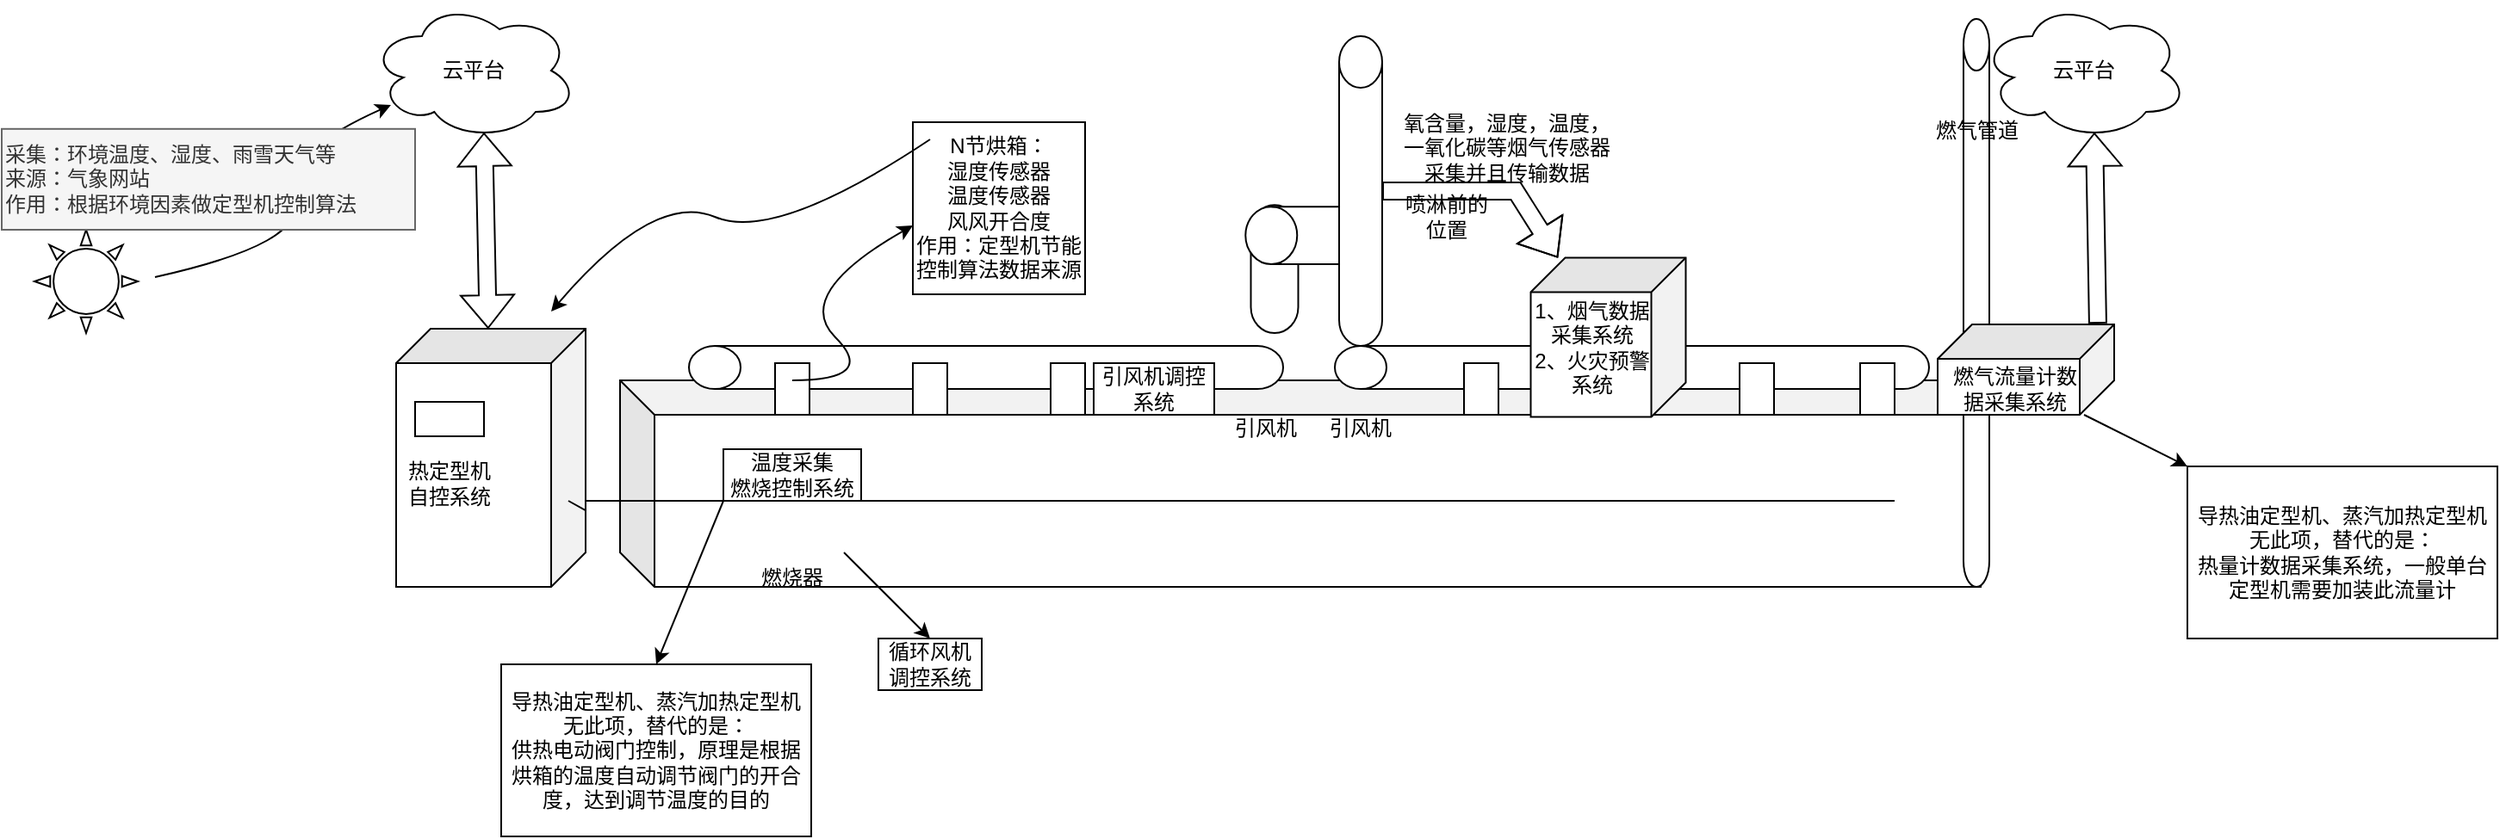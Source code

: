 <mxfile version="20.1.2" type="github">
  <diagram id="Z0qa_OmY6vLXS2NNbrc9" name="Page-1">
    <mxGraphModel dx="2485" dy="839" grid="1" gridSize="10" guides="1" tooltips="1" connect="1" arrows="1" fold="1" page="1" pageScale="1" pageWidth="850" pageHeight="1100" math="0" shadow="0">
      <root>
        <mxCell id="0" />
        <mxCell id="1" parent="0" />
        <mxCell id="I84aqrfULUkoFMGQsXus-1" value="" style="shape=cylinder3;whiteSpace=wrap;html=1;boundedLbl=1;backgroundOutline=1;size=15;rotation=0;" vertex="1" parent="1">
          <mxGeometry x="446.25" y="168.12" width="27.5" height="74.38" as="geometry" />
        </mxCell>
        <mxCell id="I84aqrfULUkoFMGQsXus-2" value="" style="shape=cube;whiteSpace=wrap;html=1;boundedLbl=1;backgroundOutline=1;darkOpacity=0.05;darkOpacity2=0.1;rotation=0;" vertex="1" parent="1">
          <mxGeometry x="80" y="270" width="790" height="120" as="geometry" />
        </mxCell>
        <mxCell id="I84aqrfULUkoFMGQsXus-3" value="" style="shape=image;html=1;verticalAlign=top;verticalLabelPosition=bottom;labelBackgroundColor=#ffffff;imageAspect=0;aspect=fixed;image=https://cdn1.iconfinder.com/data/icons/electronics-glyph-24/24/hair_dryer_blow_dryer_hair_heater_hair_styling_salon_electricals-128.png;rotation=-180;" vertex="1" parent="1">
          <mxGeometry x="160" y="340" width="40" height="40" as="geometry" />
        </mxCell>
        <mxCell id="I84aqrfULUkoFMGQsXus-4" value="" style="shape=image;html=1;verticalAlign=top;verticalLabelPosition=bottom;labelBackgroundColor=#ffffff;imageAspect=0;aspect=fixed;image=https://cdn1.iconfinder.com/data/icons/electronics-glyph-24/24/hair_dryer_blow_dryer_hair_heater_hair_styling_salon_electricals-128.png;rotation=-180;" vertex="1" parent="1">
          <mxGeometry x="240" y="340" width="40" height="40" as="geometry" />
        </mxCell>
        <mxCell id="I84aqrfULUkoFMGQsXus-5" value="" style="shape=image;html=1;verticalAlign=top;verticalLabelPosition=bottom;labelBackgroundColor=#ffffff;imageAspect=0;aspect=fixed;image=https://cdn1.iconfinder.com/data/icons/electronics-glyph-24/24/hair_dryer_blow_dryer_hair_heater_hair_styling_salon_electricals-128.png;rotation=-180;" vertex="1" parent="1">
          <mxGeometry x="320" y="340" width="40" height="40" as="geometry" />
        </mxCell>
        <mxCell id="I84aqrfULUkoFMGQsXus-6" value="" style="shape=image;html=1;verticalAlign=top;verticalLabelPosition=bottom;labelBackgroundColor=#ffffff;imageAspect=0;aspect=fixed;image=https://cdn1.iconfinder.com/data/icons/electronics-glyph-24/24/hair_dryer_blow_dryer_hair_heater_hair_styling_salon_electricals-128.png;rotation=-180;" vertex="1" parent="1">
          <mxGeometry x="400" y="340" width="40" height="40" as="geometry" />
        </mxCell>
        <mxCell id="I84aqrfULUkoFMGQsXus-7" value="" style="shape=image;html=1;verticalAlign=top;verticalLabelPosition=bottom;labelBackgroundColor=#ffffff;imageAspect=0;aspect=fixed;image=https://cdn1.iconfinder.com/data/icons/electronics-glyph-24/24/hair_dryer_blow_dryer_hair_heater_hair_styling_salon_electricals-128.png;rotation=-180;" vertex="1" parent="1">
          <mxGeometry x="480" y="340" width="40" height="40" as="geometry" />
        </mxCell>
        <mxCell id="I84aqrfULUkoFMGQsXus-8" value="" style="shape=image;html=1;verticalAlign=top;verticalLabelPosition=bottom;labelBackgroundColor=#ffffff;imageAspect=0;aspect=fixed;image=https://cdn1.iconfinder.com/data/icons/electronics-glyph-24/24/hair_dryer_blow_dryer_hair_heater_hair_styling_salon_electricals-128.png;rotation=-180;" vertex="1" parent="1">
          <mxGeometry x="560" y="340" width="40" height="40" as="geometry" />
        </mxCell>
        <mxCell id="I84aqrfULUkoFMGQsXus-9" value="" style="shape=image;html=1;verticalAlign=top;verticalLabelPosition=bottom;labelBackgroundColor=#ffffff;imageAspect=0;aspect=fixed;image=https://cdn1.iconfinder.com/data/icons/electronics-glyph-24/24/hair_dryer_blow_dryer_hair_heater_hair_styling_salon_electricals-128.png;rotation=-180;" vertex="1" parent="1">
          <mxGeometry x="640" y="340" width="40" height="40" as="geometry" />
        </mxCell>
        <mxCell id="I84aqrfULUkoFMGQsXus-10" value="" style="shape=image;html=1;verticalAlign=top;verticalLabelPosition=bottom;labelBackgroundColor=#ffffff;imageAspect=0;aspect=fixed;image=https://cdn1.iconfinder.com/data/icons/electronics-glyph-24/24/hair_dryer_blow_dryer_hair_heater_hair_styling_salon_electricals-128.png;rotation=-180;" vertex="1" parent="1">
          <mxGeometry x="720" y="340" width="40" height="40" as="geometry" />
        </mxCell>
        <mxCell id="I84aqrfULUkoFMGQsXus-11" value="" style="shape=image;html=1;verticalAlign=top;verticalLabelPosition=bottom;labelBackgroundColor=#ffffff;imageAspect=0;aspect=fixed;image=https://cdn1.iconfinder.com/data/icons/electronics-glyph-24/24/hair_dryer_blow_dryer_hair_heater_hair_styling_salon_electricals-128.png;rotation=-180;" vertex="1" parent="1">
          <mxGeometry x="800" y="340" width="40" height="40" as="geometry" />
        </mxCell>
        <mxCell id="I84aqrfULUkoFMGQsXus-12" value="燃烧器" style="text;html=1;strokeColor=none;fillColor=none;align=center;verticalAlign=middle;whiteSpace=wrap;rounded=0;" vertex="1" parent="1">
          <mxGeometry x="150" y="370" width="60" height="30" as="geometry" />
        </mxCell>
        <mxCell id="I84aqrfULUkoFMGQsXus-13" value="" style="shape=cylinder3;whiteSpace=wrap;html=1;boundedLbl=1;backgroundOutline=1;size=15;rotation=-90;" vertex="1" parent="1">
          <mxGeometry x="655" y="90" width="25" height="345" as="geometry" />
        </mxCell>
        <mxCell id="I84aqrfULUkoFMGQsXus-14" value="" style="shape=cylinder3;whiteSpace=wrap;html=1;boundedLbl=1;backgroundOutline=1;size=15;rotation=-90;" vertex="1" parent="1">
          <mxGeometry x="280" y="90" width="25" height="345" as="geometry" />
        </mxCell>
        <mxCell id="I84aqrfULUkoFMGQsXus-15" value="" style="shape=image;html=1;verticalAlign=top;verticalLabelPosition=bottom;labelBackgroundColor=#ffffff;imageAspect=0;aspect=fixed;image=https://cdn1.iconfinder.com/data/icons/bootstrap-vol-2/16/fan-128.png" vertex="1" parent="1">
          <mxGeometry x="440" y="242.5" width="40" height="40" as="geometry" />
        </mxCell>
        <mxCell id="I84aqrfULUkoFMGQsXus-16" value="" style="shape=cylinder3;whiteSpace=wrap;html=1;boundedLbl=1;backgroundOutline=1;size=15;rotation=-90;" vertex="1" parent="1">
          <mxGeometry x="463.61" y="148.6" width="33.43" height="74.38" as="geometry" />
        </mxCell>
        <mxCell id="I84aqrfULUkoFMGQsXus-17" value="" style="shape=cylinder3;whiteSpace=wrap;html=1;boundedLbl=1;backgroundOutline=1;size=15;rotation=0;" vertex="1" parent="1">
          <mxGeometry x="497.5" y="70" width="25" height="180" as="geometry" />
        </mxCell>
        <mxCell id="I84aqrfULUkoFMGQsXus-18" value="" style="shape=image;html=1;verticalAlign=top;verticalLabelPosition=bottom;labelBackgroundColor=#ffffff;imageAspect=0;aspect=fixed;image=https://cdn1.iconfinder.com/data/icons/bootstrap-vol-2/16/fan-128.png" vertex="1" parent="1">
          <mxGeometry x="490" y="242.5" width="40" height="40" as="geometry" />
        </mxCell>
        <mxCell id="I84aqrfULUkoFMGQsXus-19" value="" style="endArrow=none;html=1;rounded=0;entryX=0.5;entryY=1;entryDx=0;entryDy=0;" edge="1" parent="1" target="I84aqrfULUkoFMGQsXus-11">
          <mxGeometry width="50" height="50" relative="1" as="geometry">
            <mxPoint x="50" y="340" as="sourcePoint" />
            <mxPoint x="750" y="460" as="targetPoint" />
          </mxGeometry>
        </mxCell>
        <mxCell id="I84aqrfULUkoFMGQsXus-20" value="" style="shape=cube;whiteSpace=wrap;html=1;boundedLbl=1;backgroundOutline=1;darkOpacity=0.05;darkOpacity2=0.1;rotation=90;" vertex="1" parent="1">
          <mxGeometry x="-70" y="260" width="150" height="110" as="geometry" />
        </mxCell>
        <mxCell id="I84aqrfULUkoFMGQsXus-21" value="" style="endArrow=none;html=1;rounded=0;" edge="1" parent="1" source="I84aqrfULUkoFMGQsXus-20">
          <mxGeometry width="50" height="50" relative="1" as="geometry">
            <mxPoint x="-30" y="450" as="sourcePoint" />
            <mxPoint x="50" y="340" as="targetPoint" />
          </mxGeometry>
        </mxCell>
        <mxCell id="I84aqrfULUkoFMGQsXus-22" value="" style="rounded=0;whiteSpace=wrap;html=1;" vertex="1" parent="1">
          <mxGeometry x="-39" y="282.5" width="40" height="20" as="geometry" />
        </mxCell>
        <mxCell id="I84aqrfULUkoFMGQsXus-23" value="热定型机自控系统" style="text;html=1;strokeColor=none;fillColor=none;align=center;verticalAlign=middle;whiteSpace=wrap;rounded=0;" vertex="1" parent="1">
          <mxGeometry x="-49" y="315" width="60" height="30" as="geometry" />
        </mxCell>
        <mxCell id="I84aqrfULUkoFMGQsXus-24" value="温度采集&lt;br&gt;燃烧控制系统" style="rounded=0;whiteSpace=wrap;html=1;" vertex="1" parent="1">
          <mxGeometry x="140" y="310" width="80" height="30" as="geometry" />
        </mxCell>
        <mxCell id="I84aqrfULUkoFMGQsXus-25" value="" style="shape=image;html=1;verticalAlign=top;verticalLabelPosition=bottom;labelBackgroundColor=#ffffff;imageAspect=0;aspect=fixed;image=https://cdn1.iconfinder.com/data/icons/bootstrap-vol-2/16/fan-128.png" vertex="1" parent="1">
          <mxGeometry x="200" y="350" width="20" height="20" as="geometry" />
        </mxCell>
        <mxCell id="I84aqrfULUkoFMGQsXus-26" value="循环风机调控系统" style="rounded=0;whiteSpace=wrap;html=1;" vertex="1" parent="1">
          <mxGeometry x="230" y="420" width="60" height="30" as="geometry" />
        </mxCell>
        <mxCell id="I84aqrfULUkoFMGQsXus-27" value="" style="endArrow=classic;html=1;rounded=0;exitX=1;exitY=0;exitDx=0;exitDy=0;entryX=0.5;entryY=0;entryDx=0;entryDy=0;" edge="1" parent="1" source="I84aqrfULUkoFMGQsXus-12" target="I84aqrfULUkoFMGQsXus-26">
          <mxGeometry width="50" height="50" relative="1" as="geometry">
            <mxPoint x="230" y="440" as="sourcePoint" />
            <mxPoint x="280" y="390" as="targetPoint" />
          </mxGeometry>
        </mxCell>
        <mxCell id="I84aqrfULUkoFMGQsXus-28" value="" style="shape=image;html=1;verticalAlign=top;verticalLabelPosition=bottom;labelBackgroundColor=#ffffff;imageAspect=0;aspect=fixed;image=https://cdn1.iconfinder.com/data/icons/bootstrap-vol-2/16/fan-128.png" vertex="1" parent="1">
          <mxGeometry x="280" y="350" width="20" height="20" as="geometry" />
        </mxCell>
        <mxCell id="I84aqrfULUkoFMGQsXus-29" value="" style="shape=image;html=1;verticalAlign=top;verticalLabelPosition=bottom;labelBackgroundColor=#ffffff;imageAspect=0;aspect=fixed;image=https://cdn1.iconfinder.com/data/icons/bootstrap-vol-2/16/fan-128.png" vertex="1" parent="1">
          <mxGeometry x="360" y="350" width="20" height="20" as="geometry" />
        </mxCell>
        <mxCell id="I84aqrfULUkoFMGQsXus-30" value="" style="shape=image;html=1;verticalAlign=top;verticalLabelPosition=bottom;labelBackgroundColor=#ffffff;imageAspect=0;aspect=fixed;image=https://cdn1.iconfinder.com/data/icons/bootstrap-vol-2/16/fan-128.png" vertex="1" parent="1">
          <mxGeometry x="440" y="350" width="20" height="20" as="geometry" />
        </mxCell>
        <mxCell id="I84aqrfULUkoFMGQsXus-31" value="" style="shape=image;html=1;verticalAlign=top;verticalLabelPosition=bottom;labelBackgroundColor=#ffffff;imageAspect=0;aspect=fixed;image=https://cdn1.iconfinder.com/data/icons/bootstrap-vol-2/16/fan-128.png" vertex="1" parent="1">
          <mxGeometry x="520" y="350" width="20" height="20" as="geometry" />
        </mxCell>
        <mxCell id="I84aqrfULUkoFMGQsXus-32" value="" style="shape=image;html=1;verticalAlign=top;verticalLabelPosition=bottom;labelBackgroundColor=#ffffff;imageAspect=0;aspect=fixed;image=https://cdn1.iconfinder.com/data/icons/bootstrap-vol-2/16/fan-128.png" vertex="1" parent="1">
          <mxGeometry x="600" y="350" width="20" height="20" as="geometry" />
        </mxCell>
        <mxCell id="I84aqrfULUkoFMGQsXus-33" value="" style="shape=image;html=1;verticalAlign=top;verticalLabelPosition=bottom;labelBackgroundColor=#ffffff;imageAspect=0;aspect=fixed;image=https://cdn1.iconfinder.com/data/icons/bootstrap-vol-2/16/fan-128.png" vertex="1" parent="1">
          <mxGeometry x="680" y="350" width="20" height="20" as="geometry" />
        </mxCell>
        <mxCell id="I84aqrfULUkoFMGQsXus-34" value="" style="shape=image;html=1;verticalAlign=top;verticalLabelPosition=bottom;labelBackgroundColor=#ffffff;imageAspect=0;aspect=fixed;image=https://cdn1.iconfinder.com/data/icons/bootstrap-vol-2/16/fan-128.png" vertex="1" parent="1">
          <mxGeometry x="760" y="350" width="20" height="20" as="geometry" />
        </mxCell>
        <mxCell id="I84aqrfULUkoFMGQsXus-35" value="" style="shape=image;html=1;verticalAlign=top;verticalLabelPosition=bottom;labelBackgroundColor=#ffffff;imageAspect=0;aspect=fixed;image=https://cdn1.iconfinder.com/data/icons/bootstrap-vol-2/16/fan-128.png" vertex="1" parent="1">
          <mxGeometry x="840" y="350" width="20" height="20" as="geometry" />
        </mxCell>
        <mxCell id="I84aqrfULUkoFMGQsXus-36" value="引风机" style="text;html=1;strokeColor=none;fillColor=none;align=center;verticalAlign=middle;whiteSpace=wrap;rounded=0;" vertex="1" parent="1">
          <mxGeometry x="425" y="282.5" width="60" height="30" as="geometry" />
        </mxCell>
        <mxCell id="I84aqrfULUkoFMGQsXus-37" value="引风机" style="text;html=1;strokeColor=none;fillColor=none;align=center;verticalAlign=middle;whiteSpace=wrap;rounded=0;" vertex="1" parent="1">
          <mxGeometry x="480" y="282.5" width="60" height="30" as="geometry" />
        </mxCell>
        <mxCell id="I84aqrfULUkoFMGQsXus-38" value="引风机调控系统" style="rounded=0;whiteSpace=wrap;html=1;" vertex="1" parent="1">
          <mxGeometry x="355" y="260" width="70" height="30" as="geometry" />
        </mxCell>
        <mxCell id="I84aqrfULUkoFMGQsXus-39" value="" style="shape=cube;whiteSpace=wrap;html=1;boundedLbl=1;backgroundOutline=1;darkOpacity=0.05;darkOpacity2=0.1;rotation=90;" vertex="1" parent="1">
          <mxGeometry x="607.5" y="200" width="92.5" height="90" as="geometry" />
        </mxCell>
        <mxCell id="I84aqrfULUkoFMGQsXus-40" value="1、烟气数据采集系统&lt;br&gt;2、火灾预警系统" style="text;html=1;strokeColor=none;fillColor=none;align=center;verticalAlign=middle;whiteSpace=wrap;rounded=0;" vertex="1" parent="1">
          <mxGeometry x="607.5" y="222.98" width="72.5" height="57.02" as="geometry" />
        </mxCell>
        <mxCell id="I84aqrfULUkoFMGQsXus-41" value="云平台" style="ellipse;shape=cloud;whiteSpace=wrap;html=1;" vertex="1" parent="1">
          <mxGeometry x="-65" y="50" width="120" height="80" as="geometry" />
        </mxCell>
        <mxCell id="I84aqrfULUkoFMGQsXus-42" value="" style="shape=flexArrow;endArrow=classic;startArrow=classic;html=1;rounded=0;entryX=0.55;entryY=0.95;entryDx=0;entryDy=0;entryPerimeter=0;" edge="1" parent="1" source="I84aqrfULUkoFMGQsXus-20" target="I84aqrfULUkoFMGQsXus-41">
          <mxGeometry width="100" height="100" relative="1" as="geometry">
            <mxPoint x="200" y="460" as="sourcePoint" />
            <mxPoint x="300" y="360" as="targetPoint" />
          </mxGeometry>
        </mxCell>
        <mxCell id="I84aqrfULUkoFMGQsXus-43" value="" style="shape=flexArrow;endArrow=classic;html=1;rounded=0;" edge="1" parent="1" source="I84aqrfULUkoFMGQsXus-17" target="I84aqrfULUkoFMGQsXus-39">
          <mxGeometry width="50" height="50" relative="1" as="geometry">
            <mxPoint x="580" y="170" as="sourcePoint" />
            <mxPoint x="660" y="160" as="targetPoint" />
            <Array as="points">
              <mxPoint x="600" y="160" />
            </Array>
          </mxGeometry>
        </mxCell>
        <mxCell id="I84aqrfULUkoFMGQsXus-44" value="氧含量，湿度，温度，一氧化碳等烟气传感器采集并且传输数据" style="text;html=1;strokeColor=none;fillColor=none;align=center;verticalAlign=middle;whiteSpace=wrap;rounded=0;" vertex="1" parent="1">
          <mxGeometry x="530" y="110" width="130" height="50" as="geometry" />
        </mxCell>
        <mxCell id="I84aqrfULUkoFMGQsXus-45" value="" style="shape=cylinder3;whiteSpace=wrap;html=1;boundedLbl=1;backgroundOutline=1;size=15;rotation=0;" vertex="1" parent="1">
          <mxGeometry x="860" y="60" width="15" height="330" as="geometry" />
        </mxCell>
        <mxCell id="I84aqrfULUkoFMGQsXus-46" value="燃气管道" style="text;html=1;strokeColor=none;fillColor=none;align=center;verticalAlign=middle;whiteSpace=wrap;rounded=0;" vertex="1" parent="1">
          <mxGeometry x="837.5" y="110" width="60" height="30" as="geometry" />
        </mxCell>
        <mxCell id="I84aqrfULUkoFMGQsXus-47" value="" style="shape=cube;whiteSpace=wrap;html=1;boundedLbl=1;backgroundOutline=1;darkOpacity=0.05;darkOpacity2=0.1;rotation=90;" vertex="1" parent="1">
          <mxGeometry x="870" y="212.5" width="52.5" height="102.5" as="geometry" />
        </mxCell>
        <mxCell id="I84aqrfULUkoFMGQsXus-48" value="燃气流量计数据采集系统" style="text;html=1;strokeColor=none;fillColor=none;align=center;verticalAlign=middle;whiteSpace=wrap;rounded=0;" vertex="1" parent="1">
          <mxGeometry x="850" y="260" width="80" height="30" as="geometry" />
        </mxCell>
        <mxCell id="I84aqrfULUkoFMGQsXus-49" value="云平台" style="ellipse;shape=cloud;whiteSpace=wrap;html=1;" vertex="1" parent="1">
          <mxGeometry x="870" y="50" width="120" height="80" as="geometry" />
        </mxCell>
        <mxCell id="I84aqrfULUkoFMGQsXus-50" value="" style="shape=flexArrow;endArrow=classic;html=1;rounded=0;entryX=0.55;entryY=0.95;entryDx=0;entryDy=0;entryPerimeter=0;exitX=-0.01;exitY=0.093;exitDx=0;exitDy=0;exitPerimeter=0;" edge="1" parent="1" source="I84aqrfULUkoFMGQsXus-47" target="I84aqrfULUkoFMGQsXus-49">
          <mxGeometry width="50" height="50" relative="1" as="geometry">
            <mxPoint x="480" y="360" as="sourcePoint" />
            <mxPoint x="530" y="310" as="targetPoint" />
          </mxGeometry>
        </mxCell>
        <mxCell id="I84aqrfULUkoFMGQsXus-51" value="" style="rounded=0;whiteSpace=wrap;html=1;" vertex="1" parent="1">
          <mxGeometry x="170" y="260" width="20" height="30" as="geometry" />
        </mxCell>
        <mxCell id="I84aqrfULUkoFMGQsXus-52" value="" style="rounded=0;whiteSpace=wrap;html=1;" vertex="1" parent="1">
          <mxGeometry x="250" y="260" width="20" height="30" as="geometry" />
        </mxCell>
        <mxCell id="I84aqrfULUkoFMGQsXus-53" value="" style="rounded=0;whiteSpace=wrap;html=1;" vertex="1" parent="1">
          <mxGeometry x="330" y="260" width="20" height="30" as="geometry" />
        </mxCell>
        <mxCell id="I84aqrfULUkoFMGQsXus-54" value="" style="rounded=0;whiteSpace=wrap;html=1;" vertex="1" parent="1">
          <mxGeometry x="730" y="260" width="20" height="30" as="geometry" />
        </mxCell>
        <mxCell id="I84aqrfULUkoFMGQsXus-55" value="" style="rounded=0;whiteSpace=wrap;html=1;" vertex="1" parent="1">
          <mxGeometry x="570" y="260" width="20" height="30" as="geometry" />
        </mxCell>
        <mxCell id="I84aqrfULUkoFMGQsXus-56" value="" style="rounded=0;whiteSpace=wrap;html=1;" vertex="1" parent="1">
          <mxGeometry x="800" y="260" width="20" height="30" as="geometry" />
        </mxCell>
        <mxCell id="I84aqrfULUkoFMGQsXus-57" value="" style="curved=1;endArrow=classic;html=1;rounded=0;" edge="1" parent="1">
          <mxGeometry width="50" height="50" relative="1" as="geometry">
            <mxPoint x="180" y="270" as="sourcePoint" />
            <mxPoint x="250" y="180" as="targetPoint" />
            <Array as="points">
              <mxPoint x="230" y="270" />
              <mxPoint x="180" y="220" />
            </Array>
          </mxGeometry>
        </mxCell>
        <mxCell id="I84aqrfULUkoFMGQsXus-58" value="N节烘箱：&lt;br&gt;湿度传感器&lt;br&gt;温度传感器&lt;br&gt;风风开合度&lt;br&gt;作用：定型机节能控制算法数据来源" style="whiteSpace=wrap;html=1;aspect=fixed;" vertex="1" parent="1">
          <mxGeometry x="250" y="120" width="100" height="100" as="geometry" />
        </mxCell>
        <mxCell id="I84aqrfULUkoFMGQsXus-59" value="" style="curved=1;endArrow=classic;html=1;rounded=0;" edge="1" parent="1">
          <mxGeometry width="50" height="50" relative="1" as="geometry">
            <mxPoint x="260" y="130" as="sourcePoint" />
            <mxPoint x="40" y="230" as="targetPoint" />
            <Array as="points">
              <mxPoint x="170" y="190" />
              <mxPoint x="100" y="160" />
            </Array>
          </mxGeometry>
        </mxCell>
        <mxCell id="I84aqrfULUkoFMGQsXus-60" value="" style="verticalLabelPosition=bottom;verticalAlign=top;html=1;shape=mxgraph.basic.sun" vertex="1" parent="1">
          <mxGeometry x="-260" y="182.5" width="60" height="60" as="geometry" />
        </mxCell>
        <mxCell id="I84aqrfULUkoFMGQsXus-61" value="" style="curved=1;endArrow=classic;html=1;rounded=0;" edge="1" parent="1">
          <mxGeometry width="50" height="50" relative="1" as="geometry">
            <mxPoint x="-190" y="210" as="sourcePoint" />
            <mxPoint x="-53" y="110" as="targetPoint" />
            <Array as="points">
              <mxPoint x="-100" y="190" />
              <mxPoint x="-120" y="140" />
            </Array>
          </mxGeometry>
        </mxCell>
        <mxCell id="I84aqrfULUkoFMGQsXus-62" value="采集：环境温度、湿度、雨雪天气等&lt;br&gt;来源：气象网站&lt;br&gt;作用：根据环境因素做定型机控制算法" style="text;html=1;align=left;verticalAlign=middle;whiteSpace=wrap;rounded=0;fillColor=#f5f5f5;fontColor=#333333;strokeColor=#666666;" vertex="1" parent="1">
          <mxGeometry x="-279" y="123.9" width="240" height="58.6" as="geometry" />
        </mxCell>
        <mxCell id="I84aqrfULUkoFMGQsXus-63" value="导热油定型机、蒸汽加热定型机无此项，替代的是：&lt;br&gt;供热电动阀门控制，原理是根据烘箱的温度自动调节阀门的开合度，达到调节温度的目的" style="rounded=0;whiteSpace=wrap;html=1;" vertex="1" parent="1">
          <mxGeometry x="11" y="435" width="180" height="100" as="geometry" />
        </mxCell>
        <mxCell id="I84aqrfULUkoFMGQsXus-64" value="" style="endArrow=classic;html=1;rounded=0;entryX=0.5;entryY=0;entryDx=0;entryDy=0;" edge="1" parent="1" target="I84aqrfULUkoFMGQsXus-63">
          <mxGeometry width="50" height="50" relative="1" as="geometry">
            <mxPoint x="140" y="340" as="sourcePoint" />
            <mxPoint x="310" y="340" as="targetPoint" />
          </mxGeometry>
        </mxCell>
        <mxCell id="I84aqrfULUkoFMGQsXus-65" value="导热油定型机、蒸汽加热定型机无此项，替代的是：&lt;br&gt;热量计数据采集系统，一般单台定型机需要加装此流量计" style="rounded=0;whiteSpace=wrap;html=1;" vertex="1" parent="1">
          <mxGeometry x="990" y="320" width="180" height="100" as="geometry" />
        </mxCell>
        <mxCell id="I84aqrfULUkoFMGQsXus-66" value="" style="endArrow=classic;html=1;rounded=0;exitX=1;exitY=1;exitDx=0;exitDy=0;entryX=0;entryY=0;entryDx=0;entryDy=0;" edge="1" parent="1" source="I84aqrfULUkoFMGQsXus-48" target="I84aqrfULUkoFMGQsXus-65">
          <mxGeometry width="50" height="50" relative="1" as="geometry">
            <mxPoint x="1000" y="300" as="sourcePoint" />
            <mxPoint x="1050" y="250" as="targetPoint" />
          </mxGeometry>
        </mxCell>
        <mxCell id="I84aqrfULUkoFMGQsXus-67" value="喷淋前的位置&lt;br&gt;" style="text;html=1;strokeColor=none;fillColor=none;align=center;verticalAlign=middle;whiteSpace=wrap;rounded=0;" vertex="1" parent="1">
          <mxGeometry x="530" y="160" width="60" height="30" as="geometry" />
        </mxCell>
      </root>
    </mxGraphModel>
  </diagram>
</mxfile>

